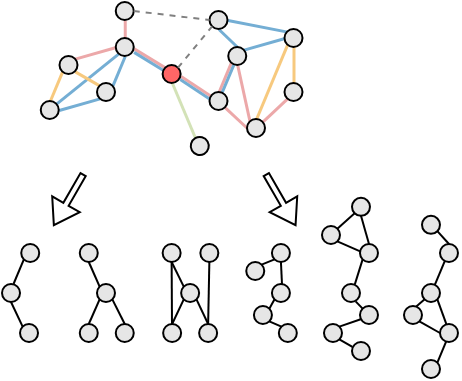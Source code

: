 <mxfile version="24.6.2" type="github">
  <diagram name="第 1 页" id="6IeeuFqkYJnslTpoebI-">
    <mxGraphModel dx="445" dy="1529" grid="1" gridSize="10" guides="1" tooltips="1" connect="1" arrows="1" fold="1" page="1" pageScale="1" pageWidth="827" pageHeight="1169" math="0" shadow="0">
      <root>
        <mxCell id="0" />
        <mxCell id="1" parent="0" />
        <mxCell id="GOoZsCCYg1d0ssd65Wgo-3" value="" style="endArrow=none;html=1;rounded=0;entryX=0;entryY=0.5;entryDx=0;entryDy=0;exitX=1;exitY=1;exitDx=0;exitDy=0;strokeColor=#ECA8A9;strokeWidth=1.5;movable=1;resizable=1;rotatable=1;deletable=1;editable=1;locked=0;connectable=1;" edge="1" parent="1" source="GOoZsCCYg1d0ssd65Wgo-30" target="GOoZsCCYg1d0ssd65Wgo-29">
          <mxGeometry width="50" height="50" relative="1" as="geometry">
            <mxPoint x="165" y="-957" as="sourcePoint" />
            <mxPoint x="211.875" y="-1002" as="targetPoint" />
          </mxGeometry>
        </mxCell>
        <mxCell id="GOoZsCCYg1d0ssd65Wgo-4" value="" style="endArrow=none;html=1;rounded=0;entryX=0;entryY=1;entryDx=0;entryDy=0;exitX=1;exitY=0;exitDx=0;exitDy=0;strokeColor=#ECA8A9;strokeWidth=1.5;movable=1;resizable=1;rotatable=1;deletable=1;editable=1;locked=0;connectable=1;" edge="1" parent="1" source="GOoZsCCYg1d0ssd65Wgo-29" target="GOoZsCCYg1d0ssd65Wgo-27">
          <mxGeometry width="50" height="50" relative="1" as="geometry">
            <mxPoint x="165" y="-966" as="sourcePoint" />
            <mxPoint x="211.875" y="-1011" as="targetPoint" />
          </mxGeometry>
        </mxCell>
        <mxCell id="GOoZsCCYg1d0ssd65Wgo-5" value="" style="endArrow=none;html=1;rounded=0;entryX=0.5;entryY=1;entryDx=0;entryDy=0;exitX=0.5;exitY=0;exitDx=0;exitDy=0;strokeColor=#F7C97E;strokeWidth=1.5;movable=1;resizable=1;rotatable=1;deletable=1;editable=1;locked=0;connectable=1;" edge="1" parent="1" source="GOoZsCCYg1d0ssd65Wgo-27" target="GOoZsCCYg1d0ssd65Wgo-25">
          <mxGeometry width="50" height="50" relative="1" as="geometry">
            <mxPoint x="165" y="-984" as="sourcePoint" />
            <mxPoint x="211.875" y="-1029" as="targetPoint" />
          </mxGeometry>
        </mxCell>
        <mxCell id="GOoZsCCYg1d0ssd65Wgo-6" value="" style="endArrow=none;html=1;rounded=0;entryX=0.5;entryY=1;entryDx=0;entryDy=0;exitX=0;exitY=0;exitDx=0;exitDy=0;strokeColor=#ECA8A9;strokeWidth=1.5;movable=1;resizable=1;rotatable=1;deletable=1;editable=1;locked=0;connectable=1;" edge="1" parent="1" source="GOoZsCCYg1d0ssd65Wgo-29" target="GOoZsCCYg1d0ssd65Wgo-28">
          <mxGeometry width="50" height="50" relative="1" as="geometry">
            <mxPoint x="343.125" y="-1002" as="sourcePoint" />
            <mxPoint x="183.75" y="-1047" as="targetPoint" />
          </mxGeometry>
        </mxCell>
        <mxCell id="GOoZsCCYg1d0ssd65Wgo-7" value="" style="endArrow=none;html=1;rounded=0;entryX=0;entryY=1;entryDx=0;entryDy=0;exitX=0.5;exitY=0;exitDx=0;exitDy=0;strokeColor=#F7C97E;strokeWidth=1.5;movable=1;resizable=1;rotatable=1;deletable=1;editable=1;locked=0;connectable=1;" edge="1" parent="1" source="GOoZsCCYg1d0ssd65Wgo-29" target="GOoZsCCYg1d0ssd65Wgo-25">
          <mxGeometry width="50" height="50" relative="1" as="geometry">
            <mxPoint x="155.625" y="-1002" as="sourcePoint" />
            <mxPoint x="202.5" y="-1047" as="targetPoint" />
          </mxGeometry>
        </mxCell>
        <mxCell id="GOoZsCCYg1d0ssd65Wgo-8" value="" style="endArrow=none;html=1;rounded=0;entryX=0;entryY=0.5;entryDx=0;entryDy=0;exitX=1;exitY=0;exitDx=0;exitDy=0;strokeColor=#74AED4;strokeWidth=1.5;movable=1;resizable=1;rotatable=1;deletable=1;editable=1;locked=0;connectable=1;" edge="1" parent="1" source="GOoZsCCYg1d0ssd65Wgo-28" target="GOoZsCCYg1d0ssd65Wgo-25">
          <mxGeometry width="50" height="50" relative="1" as="geometry">
            <mxPoint x="183.75" y="-984" as="sourcePoint" />
            <mxPoint x="230.625" y="-1029" as="targetPoint" />
          </mxGeometry>
        </mxCell>
        <mxCell id="GOoZsCCYg1d0ssd65Wgo-9" value="" style="endArrow=none;html=1;rounded=0;entryX=0;entryY=1;entryDx=0;entryDy=0;exitX=0.5;exitY=0;exitDx=0;exitDy=0;strokeColor=#74AED4;strokeWidth=1.5;movable=1;resizable=1;rotatable=1;deletable=1;editable=1;locked=0;connectable=1;" edge="1" parent="1" source="GOoZsCCYg1d0ssd65Wgo-28" target="GOoZsCCYg1d0ssd65Wgo-26">
          <mxGeometry width="50" height="50" relative="1" as="geometry">
            <mxPoint x="165" y="-1029" as="sourcePoint" />
            <mxPoint x="211.875" y="-1074" as="targetPoint" />
          </mxGeometry>
        </mxCell>
        <mxCell id="GOoZsCCYg1d0ssd65Wgo-10" value="" style="endArrow=none;html=1;rounded=0;entryX=1;entryY=1;entryDx=0;entryDy=0;exitX=0;exitY=0;exitDx=0;exitDy=0;strokeColor=#74AED4;strokeWidth=1.5;movable=1;resizable=1;rotatable=1;deletable=1;editable=1;locked=0;connectable=1;" edge="1" parent="1" source="GOoZsCCYg1d0ssd65Wgo-25" target="GOoZsCCYg1d0ssd65Wgo-26">
          <mxGeometry width="50" height="50" relative="1" as="geometry">
            <mxPoint x="165" y="-1011" as="sourcePoint" />
            <mxPoint x="211.875" y="-1056" as="targetPoint" />
          </mxGeometry>
        </mxCell>
        <mxCell id="GOoZsCCYg1d0ssd65Wgo-11" value="" style="endArrow=none;html=1;rounded=0;entryX=0;entryY=1;entryDx=0;entryDy=0;exitX=1;exitY=0.5;exitDx=0;exitDy=0;strokeColor=#74AED4;strokeWidth=1.5;movable=1;resizable=1;rotatable=1;deletable=1;editable=1;locked=0;connectable=1;" edge="1" parent="1" source="GOoZsCCYg1d0ssd65Wgo-37" target="GOoZsCCYg1d0ssd65Wgo-35">
          <mxGeometry width="50" height="50" relative="1" as="geometry">
            <mxPoint x="155.625" y="-1020" as="sourcePoint" />
            <mxPoint x="202.5" y="-1065" as="targetPoint" />
          </mxGeometry>
        </mxCell>
        <mxCell id="GOoZsCCYg1d0ssd65Wgo-12" value="" style="endArrow=none;html=1;rounded=0;entryX=0;entryY=1;entryDx=0;entryDy=0;exitX=1;exitY=0;exitDx=0;exitDy=0;strokeColor=#74AED4;strokeWidth=1.5;movable=1;resizable=1;rotatable=1;deletable=1;editable=1;locked=0;connectable=1;" edge="1" parent="1" source="GOoZsCCYg1d0ssd65Wgo-37" target="GOoZsCCYg1d0ssd65Wgo-33">
          <mxGeometry width="50" height="50" relative="1" as="geometry">
            <mxPoint x="146.25" y="-1029" as="sourcePoint" />
            <mxPoint x="193.125" y="-1074" as="targetPoint" />
          </mxGeometry>
        </mxCell>
        <mxCell id="GOoZsCCYg1d0ssd65Wgo-13" value="" style="endArrow=none;html=1;rounded=0;entryX=0.5;entryY=1;entryDx=0;entryDy=0;exitX=1;exitY=0;exitDx=0;exitDy=0;strokeColor=#74AED4;strokeWidth=1.5;movable=1;resizable=1;rotatable=1;deletable=1;editable=1;locked=0;connectable=1;" edge="1" parent="1" source="GOoZsCCYg1d0ssd65Wgo-35" target="GOoZsCCYg1d0ssd65Wgo-33">
          <mxGeometry width="50" height="50" relative="1" as="geometry">
            <mxPoint x="174.375" y="-1011" as="sourcePoint" />
            <mxPoint x="221.25" y="-1056" as="targetPoint" />
          </mxGeometry>
        </mxCell>
        <mxCell id="GOoZsCCYg1d0ssd65Wgo-14" value="" style="endArrow=none;html=1;rounded=0;entryX=1;entryY=1;entryDx=0;entryDy=0;exitX=0;exitY=0;exitDx=0;exitDy=0;strokeColor=#F7C97E;strokeWidth=1.5;movable=1;resizable=1;rotatable=1;deletable=1;editable=1;locked=0;connectable=1;" edge="1" parent="1" source="GOoZsCCYg1d0ssd65Wgo-35" target="GOoZsCCYg1d0ssd65Wgo-36">
          <mxGeometry width="50" height="50" relative="1" as="geometry">
            <mxPoint x="165" y="-1020" as="sourcePoint" />
            <mxPoint x="211.875" y="-1065" as="targetPoint" />
          </mxGeometry>
        </mxCell>
        <mxCell id="GOoZsCCYg1d0ssd65Wgo-15" value="" style="endArrow=none;html=1;rounded=0;exitX=0;exitY=0;exitDx=0;exitDy=0;strokeColor=#D3E2B7;strokeWidth=1.5;movable=1;resizable=1;rotatable=1;deletable=1;editable=1;locked=0;connectable=1;" edge="1" parent="1" source="GOoZsCCYg1d0ssd65Wgo-31">
          <mxGeometry width="50" height="50" relative="1" as="geometry">
            <mxPoint x="268.125" y="-1015.5" as="sourcePoint" />
            <mxPoint x="315" y="-1060.5" as="targetPoint" />
          </mxGeometry>
        </mxCell>
        <mxCell id="GOoZsCCYg1d0ssd65Wgo-16" value="" style="endArrow=none;html=1;rounded=0;entryX=0.5;entryY=0;entryDx=0;entryDy=0;exitX=0.5;exitY=1;exitDx=0;exitDy=0;strokeColor=#ECA8A9;strokeWidth=1.5;movable=1;resizable=1;rotatable=1;deletable=1;editable=1;locked=0;connectable=1;" edge="1" parent="1" source="GOoZsCCYg1d0ssd65Wgo-34" target="GOoZsCCYg1d0ssd65Wgo-33">
          <mxGeometry width="50" height="50" relative="1" as="geometry">
            <mxPoint x="183.75" y="-1029" as="sourcePoint" />
            <mxPoint x="230.625" y="-1074" as="targetPoint" />
          </mxGeometry>
        </mxCell>
        <mxCell id="GOoZsCCYg1d0ssd65Wgo-17" value="" style="endArrow=none;html=1;rounded=0;entryX=0;entryY=0.5;entryDx=0;entryDy=0;exitX=1;exitY=0;exitDx=0;exitDy=0;strokeColor=#ECA8A9;strokeWidth=1.5;movable=1;resizable=1;rotatable=1;deletable=1;editable=1;locked=0;connectable=1;" edge="1" parent="1" source="GOoZsCCYg1d0ssd65Wgo-36" target="GOoZsCCYg1d0ssd65Wgo-33">
          <mxGeometry width="50" height="50" relative="1" as="geometry">
            <mxPoint x="165" y="-1020" as="sourcePoint" />
            <mxPoint x="211.875" y="-1065" as="targetPoint" />
          </mxGeometry>
        </mxCell>
        <mxCell id="GOoZsCCYg1d0ssd65Wgo-18" value="" style="endArrow=none;html=1;rounded=0;entryX=0;entryY=1;entryDx=0;entryDy=0;exitX=0.5;exitY=0;exitDx=0;exitDy=0;strokeColor=#F7C97E;strokeWidth=1.5;movable=1;resizable=1;rotatable=1;deletable=1;editable=1;locked=0;connectable=1;" edge="1" parent="1" source="GOoZsCCYg1d0ssd65Wgo-37" target="GOoZsCCYg1d0ssd65Wgo-36">
          <mxGeometry width="50" height="50" relative="1" as="geometry">
            <mxPoint x="165" y="-1011" as="sourcePoint" />
            <mxPoint x="211.875" y="-1056" as="targetPoint" />
          </mxGeometry>
        </mxCell>
        <mxCell id="GOoZsCCYg1d0ssd65Wgo-19" value="" style="endArrow=none;html=1;rounded=0;entryX=0;entryY=1;entryDx=0;entryDy=0;exitX=0.5;exitY=0;exitDx=0;exitDy=0;strokeColor=#ECA8A9;strokeWidth=1.5;movable=1;resizable=1;rotatable=1;deletable=1;editable=1;locked=0;connectable=1;" edge="1" parent="1" source="GOoZsCCYg1d0ssd65Wgo-30" target="GOoZsCCYg1d0ssd65Wgo-28">
          <mxGeometry width="50" height="50" relative="1" as="geometry">
            <mxPoint x="146.25" y="-993" as="sourcePoint" />
            <mxPoint x="193.125" y="-1038" as="targetPoint" />
          </mxGeometry>
        </mxCell>
        <mxCell id="GOoZsCCYg1d0ssd65Wgo-20" value="" style="endArrow=none;html=1;rounded=0;entryX=0.284;entryY=0.97;entryDx=0;entryDy=0;entryPerimeter=0;exitX=0.68;exitY=-0.007;exitDx=0;exitDy=0;exitPerimeter=0;strokeColor=#74AED4;strokeWidth=1.5;movable=1;resizable=1;rotatable=1;deletable=1;editable=1;locked=0;connectable=1;" edge="1" parent="1" source="GOoZsCCYg1d0ssd65Wgo-30" target="GOoZsCCYg1d0ssd65Wgo-28">
          <mxGeometry width="50" height="50" relative="1" as="geometry">
            <mxPoint x="260" y="-1005" as="sourcePoint" />
            <mxPoint x="310" y="-1055" as="targetPoint" />
          </mxGeometry>
        </mxCell>
        <mxCell id="GOoZsCCYg1d0ssd65Wgo-21" value="" style="endArrow=none;html=1;rounded=0;entryX=1.001;entryY=0.616;entryDx=0;entryDy=0;exitX=0.098;exitY=0.233;exitDx=0;exitDy=0;strokeColor=#ECA8A9;entryPerimeter=0;exitPerimeter=0;strokeWidth=1.5;movable=1;resizable=1;rotatable=1;deletable=1;editable=1;locked=0;connectable=1;" edge="1" parent="1" source="GOoZsCCYg1d0ssd65Wgo-30" target="GOoZsCCYg1d0ssd65Wgo-32">
          <mxGeometry width="50" height="50" relative="1" as="geometry">
            <mxPoint x="174.375" y="-957" as="sourcePoint" />
            <mxPoint x="221.25" y="-1002" as="targetPoint" />
          </mxGeometry>
        </mxCell>
        <mxCell id="GOoZsCCYg1d0ssd65Wgo-22" value="" style="endArrow=none;html=1;rounded=0;entryX=0.952;entryY=0.777;entryDx=0;entryDy=0;entryPerimeter=0;exitX=0.023;exitY=0.382;exitDx=0;exitDy=0;exitPerimeter=0;strokeColor=#74AED4;strokeWidth=1.5;movable=1;resizable=1;rotatable=1;deletable=1;editable=1;locked=0;connectable=1;" edge="1" parent="1" source="GOoZsCCYg1d0ssd65Wgo-30" target="GOoZsCCYg1d0ssd65Wgo-32">
          <mxGeometry width="50" height="50" relative="1" as="geometry">
            <mxPoint x="270" y="-1005" as="sourcePoint" />
            <mxPoint x="320" y="-1055" as="targetPoint" />
          </mxGeometry>
        </mxCell>
        <mxCell id="GOoZsCCYg1d0ssd65Wgo-23" value="" style="endArrow=none;html=1;rounded=0;entryX=0;entryY=0;entryDx=0;entryDy=0;strokeColor=#ECA8A9;targetPerimeterSpacing=7;exitX=0.998;exitY=0.577;exitDx=0;exitDy=0;exitPerimeter=0;strokeWidth=1.5;movable=1;resizable=1;rotatable=1;deletable=1;editable=1;locked=0;connectable=1;" edge="1" parent="1" source="GOoZsCCYg1d0ssd65Wgo-33" target="GOoZsCCYg1d0ssd65Wgo-32">
          <mxGeometry width="50" height="50" relative="1" as="geometry">
            <mxPoint x="296" y="-1078" as="sourcePoint" />
            <mxPoint x="230.625" y="-1056" as="targetPoint" />
          </mxGeometry>
        </mxCell>
        <mxCell id="GOoZsCCYg1d0ssd65Wgo-24" value="" style="endArrow=none;html=1;rounded=0;exitX=0.993;exitY=0.771;exitDx=0;exitDy=0;exitPerimeter=0;entryX=0.069;entryY=0.305;entryDx=0;entryDy=0;entryPerimeter=0;strokeColor=#74AED4;strokeWidth=1.5;movable=1;resizable=1;rotatable=1;deletable=1;editable=1;locked=0;connectable=1;" edge="1" parent="1" source="GOoZsCCYg1d0ssd65Wgo-33" target="GOoZsCCYg1d0ssd65Wgo-32">
          <mxGeometry width="50" height="50" relative="1" as="geometry">
            <mxPoint x="270" y="-1025" as="sourcePoint" />
            <mxPoint x="320" y="-1075" as="targetPoint" />
          </mxGeometry>
        </mxCell>
        <mxCell id="GOoZsCCYg1d0ssd65Wgo-25" value="" style="ellipse;whiteSpace=wrap;html=1;aspect=fixed;container=0;fillColor=#E6E6E6;movable=1;resizable=1;rotatable=1;deletable=1;editable=1;locked=0;connectable=1;" vertex="1" parent="1">
          <mxGeometry x="371.25" y="-1087.5" width="9" height="9" as="geometry" />
        </mxCell>
        <mxCell id="GOoZsCCYg1d0ssd65Wgo-26" value="" style="ellipse;whiteSpace=wrap;html=1;aspect=fixed;rotation=-45;container=0;fillColor=#E6E6E6;movable=1;resizable=1;rotatable=1;deletable=1;editable=1;locked=0;connectable=1;" vertex="1" parent="1">
          <mxGeometry x="333.75" y="-1096.5" width="9" height="9" as="geometry" />
        </mxCell>
        <mxCell id="GOoZsCCYg1d0ssd65Wgo-27" value="" style="ellipse;whiteSpace=wrap;html=1;aspect=fixed;container=0;fillColor=#E6E6E6;movable=1;resizable=1;rotatable=1;deletable=1;editable=1;locked=0;connectable=1;" vertex="1" parent="1">
          <mxGeometry x="371.25" y="-1060.5" width="9" height="9" as="geometry" />
        </mxCell>
        <mxCell id="GOoZsCCYg1d0ssd65Wgo-28" value="" style="ellipse;whiteSpace=wrap;html=1;aspect=fixed;container=0;fillColor=#E6E6E6;movable=1;resizable=1;rotatable=1;deletable=1;editable=1;locked=0;connectable=1;" vertex="1" parent="1">
          <mxGeometry x="343.125" y="-1078.5" width="9" height="9" as="geometry" />
        </mxCell>
        <mxCell id="GOoZsCCYg1d0ssd65Wgo-29" value="" style="ellipse;whiteSpace=wrap;html=1;aspect=fixed;container=0;fillColor=#E6E6E6;movable=1;resizable=1;rotatable=1;deletable=1;editable=1;locked=0;connectable=1;" vertex="1" parent="1">
          <mxGeometry x="352.5" y="-1042.5" width="9" height="9" as="geometry" />
        </mxCell>
        <mxCell id="GOoZsCCYg1d0ssd65Wgo-30" value="" style="ellipse;whiteSpace=wrap;html=1;aspect=fixed;container=0;fillColor=#E6E6E6;movable=1;resizable=1;rotatable=1;deletable=1;editable=1;locked=0;connectable=1;" vertex="1" parent="1">
          <mxGeometry x="333.75" y="-1056" width="9" height="9" as="geometry" />
        </mxCell>
        <mxCell id="GOoZsCCYg1d0ssd65Wgo-31" value="" style="ellipse;whiteSpace=wrap;html=1;aspect=fixed;rotation=15;container=0;fillColor=#E6E6E6;movable=1;resizable=1;rotatable=1;deletable=1;editable=1;locked=0;connectable=1;" vertex="1" parent="1">
          <mxGeometry x="324.375" y="-1033.5" width="9" height="9" as="geometry" />
        </mxCell>
        <mxCell id="GOoZsCCYg1d0ssd65Wgo-32" value="" style="ellipse;whiteSpace=wrap;html=1;aspect=fixed;fillColor=#FF6666;container=0;movable=1;resizable=1;rotatable=1;deletable=1;editable=1;locked=0;connectable=1;" vertex="1" parent="1">
          <mxGeometry x="310.312" y="-1069.5" width="9" height="9" as="geometry" />
        </mxCell>
        <mxCell id="GOoZsCCYg1d0ssd65Wgo-33" value="" style="ellipse;whiteSpace=wrap;html=1;aspect=fixed;container=0;fillColor=#E6E6E6;movable=1;resizable=1;rotatable=1;deletable=1;editable=1;locked=0;connectable=1;" vertex="1" parent="1">
          <mxGeometry x="286.875" y="-1083" width="9" height="9" as="geometry" />
        </mxCell>
        <mxCell id="GOoZsCCYg1d0ssd65Wgo-34" value="" style="ellipse;whiteSpace=wrap;html=1;aspect=fixed;container=0;fillColor=#E6E6E6;movable=1;resizable=1;rotatable=1;deletable=1;editable=1;locked=0;connectable=1;" vertex="1" parent="1">
          <mxGeometry x="286.875" y="-1101" width="9" height="9" as="geometry" />
        </mxCell>
        <mxCell id="GOoZsCCYg1d0ssd65Wgo-35" value="" style="ellipse;whiteSpace=wrap;html=1;aspect=fixed;container=0;fillColor=#E6E6E6;movable=1;resizable=1;rotatable=1;deletable=1;editable=1;locked=0;connectable=1;" vertex="1" parent="1">
          <mxGeometry x="277.5" y="-1060.5" width="9" height="9" as="geometry" />
        </mxCell>
        <mxCell id="GOoZsCCYg1d0ssd65Wgo-36" value="" style="ellipse;whiteSpace=wrap;html=1;aspect=fixed;container=0;fillColor=#E6E6E6;movable=1;resizable=1;rotatable=1;deletable=1;editable=1;locked=0;connectable=1;" vertex="1" parent="1">
          <mxGeometry x="258.75" y="-1074" width="9" height="9" as="geometry" />
        </mxCell>
        <mxCell id="GOoZsCCYg1d0ssd65Wgo-37" value="" style="ellipse;whiteSpace=wrap;html=1;aspect=fixed;container=0;fillColor=#E6E6E6;movable=1;resizable=1;rotatable=1;deletable=1;editable=1;locked=0;connectable=1;" vertex="1" parent="1">
          <mxGeometry x="249.375" y="-1051.5" width="9" height="9" as="geometry" />
        </mxCell>
        <mxCell id="GOoZsCCYg1d0ssd65Wgo-38" value="" style="endArrow=none;dashed=1;html=1;rounded=0;entryX=0;entryY=0.5;entryDx=0;entryDy=0;exitX=1;exitY=0;exitDx=0;exitDy=0;strokeColor=#808080;movable=1;resizable=1;rotatable=1;deletable=1;editable=1;locked=0;connectable=1;" edge="1" parent="1" source="GOoZsCCYg1d0ssd65Wgo-32" target="GOoZsCCYg1d0ssd65Wgo-26">
          <mxGeometry width="50" height="50" relative="1" as="geometry">
            <mxPoint x="165" y="-1011" as="sourcePoint" />
            <mxPoint x="211.875" y="-1056" as="targetPoint" />
          </mxGeometry>
        </mxCell>
        <mxCell id="GOoZsCCYg1d0ssd65Wgo-39" value="" style="endArrow=none;dashed=1;html=1;rounded=0;entryX=0;entryY=0;entryDx=0;entryDy=0;exitX=1;exitY=0.5;exitDx=0;exitDy=0;strokeColor=#808080;movable=1;resizable=1;rotatable=1;deletable=1;editable=1;locked=0;connectable=1;" edge="1" parent="1" source="GOoZsCCYg1d0ssd65Wgo-34" target="GOoZsCCYg1d0ssd65Wgo-26">
          <mxGeometry width="50" height="50" relative="1" as="geometry">
            <mxPoint x="165" y="-1038" as="sourcePoint" />
            <mxPoint x="211.875" y="-1083" as="targetPoint" />
          </mxGeometry>
        </mxCell>
        <mxCell id="GOoZsCCYg1d0ssd65Wgo-41" value="" style="html=1;shadow=0;dashed=0;align=center;verticalAlign=middle;shape=mxgraph.arrows2.arrow;dy=0.81;dx=12.12;notch=0;rotation=-240;" vertex="1" parent="1">
          <mxGeometry x="248.61" y="-1010" width="29.28" height="15.91" as="geometry" />
        </mxCell>
        <mxCell id="GOoZsCCYg1d0ssd65Wgo-42" value="" style="html=1;shadow=0;dashed=0;align=center;verticalAlign=middle;shape=mxgraph.arrows2.arrow;dy=0.81;dx=12.12;notch=0;rotation=150;flipH=0;flipV=0;direction=north;" vertex="1" parent="1">
          <mxGeometry x="361.505" y="-1016.685" width="15.91" height="29.28" as="geometry" />
        </mxCell>
        <mxCell id="GOoZsCCYg1d0ssd65Wgo-43" value="" style="ellipse;whiteSpace=wrap;html=1;aspect=fixed;container=0;fillColor=#E6E6E6;movable=1;resizable=1;rotatable=1;deletable=1;editable=1;locked=0;connectable=1;" vertex="1" parent="1">
          <mxGeometry x="230.005" y="-960" width="9" height="9" as="geometry" />
        </mxCell>
        <mxCell id="GOoZsCCYg1d0ssd65Wgo-44" value="" style="ellipse;whiteSpace=wrap;html=1;aspect=fixed;container=0;fillColor=#E6E6E6;movable=1;resizable=1;rotatable=1;deletable=1;editable=1;locked=0;connectable=1;" vertex="1" parent="1">
          <mxGeometry x="239.615" y="-980" width="9" height="9" as="geometry" />
        </mxCell>
        <mxCell id="GOoZsCCYg1d0ssd65Wgo-45" value="" style="ellipse;whiteSpace=wrap;html=1;aspect=fixed;container=0;fillColor=#E6E6E6;movable=1;resizable=1;rotatable=1;deletable=1;editable=1;locked=0;connectable=1;" vertex="1" parent="1">
          <mxGeometry x="239.005" y="-940" width="9" height="9" as="geometry" />
        </mxCell>
        <mxCell id="GOoZsCCYg1d0ssd65Wgo-46" value="" style="ellipse;whiteSpace=wrap;html=1;aspect=fixed;container=0;fillColor=#E6E6E6;movable=1;resizable=1;rotatable=1;deletable=1;editable=1;locked=0;connectable=1;" vertex="1" parent="1">
          <mxGeometry x="277.495" y="-960" width="9" height="9" as="geometry" />
        </mxCell>
        <mxCell id="GOoZsCCYg1d0ssd65Wgo-47" value="" style="ellipse;whiteSpace=wrap;html=1;aspect=fixed;container=0;fillColor=#E6E6E6;movable=1;resizable=1;rotatable=1;deletable=1;editable=1;locked=0;connectable=1;" vertex="1" parent="1">
          <mxGeometry x="268.885" y="-980" width="9" height="9" as="geometry" />
        </mxCell>
        <mxCell id="GOoZsCCYg1d0ssd65Wgo-48" value="" style="ellipse;whiteSpace=wrap;html=1;aspect=fixed;container=0;fillColor=#E6E6E6;movable=1;resizable=1;rotatable=1;deletable=1;editable=1;locked=0;connectable=1;" vertex="1" parent="1">
          <mxGeometry x="286.875" y="-940" width="9" height="9" as="geometry" />
        </mxCell>
        <mxCell id="GOoZsCCYg1d0ssd65Wgo-49" value="" style="ellipse;whiteSpace=wrap;html=1;aspect=fixed;container=0;fillColor=#E6E6E6;movable=1;resizable=1;rotatable=1;deletable=1;editable=1;locked=0;connectable=1;" vertex="1" parent="1">
          <mxGeometry x="268.885" y="-940" width="9" height="9" as="geometry" />
        </mxCell>
        <mxCell id="GOoZsCCYg1d0ssd65Wgo-50" value="" style="ellipse;whiteSpace=wrap;html=1;aspect=fixed;container=0;fillColor=#E6E6E6;movable=1;resizable=1;rotatable=1;deletable=1;editable=1;locked=0;connectable=1;" vertex="1" parent="1">
          <mxGeometry x="319.565" y="-960" width="9" height="9" as="geometry" />
        </mxCell>
        <mxCell id="GOoZsCCYg1d0ssd65Wgo-51" value="" style="ellipse;whiteSpace=wrap;html=1;aspect=fixed;container=0;fillColor=#E6E6E6;movable=1;resizable=1;rotatable=1;deletable=1;editable=1;locked=0;connectable=1;" vertex="1" parent="1">
          <mxGeometry x="329.175" y="-980" width="9" height="9" as="geometry" />
        </mxCell>
        <mxCell id="GOoZsCCYg1d0ssd65Wgo-52" value="" style="ellipse;whiteSpace=wrap;html=1;aspect=fixed;container=0;fillColor=#E6E6E6;movable=1;resizable=1;rotatable=1;deletable=1;editable=1;locked=0;connectable=1;" vertex="1" parent="1">
          <mxGeometry x="328.565" y="-940" width="9" height="9" as="geometry" />
        </mxCell>
        <mxCell id="GOoZsCCYg1d0ssd65Wgo-53" value="" style="ellipse;whiteSpace=wrap;html=1;aspect=fixed;container=0;fillColor=#E6E6E6;movable=1;resizable=1;rotatable=1;deletable=1;editable=1;locked=0;connectable=1;" vertex="1" parent="1">
          <mxGeometry x="310.565" y="-940" width="9" height="9" as="geometry" />
        </mxCell>
        <mxCell id="GOoZsCCYg1d0ssd65Wgo-54" value="" style="ellipse;whiteSpace=wrap;html=1;aspect=fixed;container=0;fillColor=#E6E6E6;movable=1;resizable=1;rotatable=1;deletable=1;editable=1;locked=0;connectable=1;" vertex="1" parent="1">
          <mxGeometry x="310.315" y="-980" width="9" height="9" as="geometry" />
        </mxCell>
        <mxCell id="GOoZsCCYg1d0ssd65Wgo-55" value="" style="ellipse;whiteSpace=wrap;html=1;aspect=fixed;container=0;fillColor=#E6E6E6;movable=1;resizable=1;rotatable=1;deletable=1;editable=1;locked=0;connectable=1;" vertex="1" parent="1">
          <mxGeometry x="352.125" y="-971" width="9" height="9" as="geometry" />
        </mxCell>
        <mxCell id="GOoZsCCYg1d0ssd65Wgo-56" value="" style="ellipse;whiteSpace=wrap;html=1;aspect=fixed;container=0;fillColor=#E6E6E6;movable=1;resizable=1;rotatable=1;deletable=1;editable=1;locked=0;connectable=1;" vertex="1" parent="1">
          <mxGeometry x="364.965" y="-980" width="9" height="9" as="geometry" />
        </mxCell>
        <mxCell id="GOoZsCCYg1d0ssd65Wgo-57" value="" style="ellipse;whiteSpace=wrap;html=1;aspect=fixed;container=0;fillColor=#E6E6E6;movable=1;resizable=1;rotatable=1;deletable=1;editable=1;locked=0;connectable=1;" vertex="1" parent="1">
          <mxGeometry x="364.965" y="-960" width="9" height="9" as="geometry" />
        </mxCell>
        <mxCell id="GOoZsCCYg1d0ssd65Wgo-58" value="" style="ellipse;whiteSpace=wrap;html=1;aspect=fixed;container=0;fillColor=#E6E6E6;movable=1;resizable=1;rotatable=1;deletable=1;editable=1;locked=0;connectable=1;" vertex="1" parent="1">
          <mxGeometry x="355.965" y="-949" width="9" height="9" as="geometry" />
        </mxCell>
        <mxCell id="GOoZsCCYg1d0ssd65Wgo-59" value="" style="ellipse;whiteSpace=wrap;html=1;aspect=fixed;container=0;fillColor=#E6E6E6;movable=1;resizable=1;rotatable=1;deletable=1;editable=1;locked=0;connectable=1;" vertex="1" parent="1">
          <mxGeometry x="368.415" y="-940" width="9" height="9" as="geometry" />
        </mxCell>
        <mxCell id="GOoZsCCYg1d0ssd65Wgo-60" value="" style="ellipse;whiteSpace=wrap;html=1;aspect=fixed;container=0;fillColor=#E6E6E6;movable=1;resizable=1;rotatable=1;deletable=1;editable=1;locked=0;connectable=1;" vertex="1" parent="1">
          <mxGeometry x="389.995" y="-989" width="9" height="9" as="geometry" />
        </mxCell>
        <mxCell id="GOoZsCCYg1d0ssd65Wgo-61" value="" style="ellipse;whiteSpace=wrap;html=1;aspect=fixed;container=0;fillColor=#E6E6E6;movable=1;resizable=1;rotatable=1;deletable=1;editable=1;locked=0;connectable=1;" vertex="1" parent="1">
          <mxGeometry x="404.995" y="-1003.09" width="9" height="9" as="geometry" />
        </mxCell>
        <mxCell id="GOoZsCCYg1d0ssd65Wgo-62" value="" style="ellipse;whiteSpace=wrap;html=1;aspect=fixed;container=0;fillColor=#E6E6E6;movable=1;resizable=1;rotatable=1;deletable=1;editable=1;locked=0;connectable=1;" vertex="1" parent="1">
          <mxGeometry x="408.995" y="-980" width="9" height="9" as="geometry" />
        </mxCell>
        <mxCell id="GOoZsCCYg1d0ssd65Wgo-63" value="" style="ellipse;whiteSpace=wrap;html=1;aspect=fixed;container=0;fillColor=#E6E6E6;movable=1;resizable=1;rotatable=1;deletable=1;editable=1;locked=0;connectable=1;" vertex="1" parent="1">
          <mxGeometry x="399.995" y="-960" width="9" height="9" as="geometry" />
        </mxCell>
        <mxCell id="GOoZsCCYg1d0ssd65Wgo-64" value="" style="ellipse;whiteSpace=wrap;html=1;aspect=fixed;container=0;fillColor=#E6E6E6;movable=1;resizable=1;rotatable=1;deletable=1;editable=1;locked=0;connectable=1;" vertex="1" parent="1">
          <mxGeometry x="408.995" y="-949" width="9" height="9" as="geometry" />
        </mxCell>
        <mxCell id="GOoZsCCYg1d0ssd65Wgo-65" value="" style="ellipse;whiteSpace=wrap;html=1;aspect=fixed;container=0;fillColor=#E6E6E6;movable=1;resizable=1;rotatable=1;deletable=1;editable=1;locked=0;connectable=1;" vertex="1" parent="1">
          <mxGeometry x="390.995" y="-940" width="9" height="9" as="geometry" />
        </mxCell>
        <mxCell id="GOoZsCCYg1d0ssd65Wgo-66" value="" style="ellipse;whiteSpace=wrap;html=1;aspect=fixed;container=0;fillColor=#E6E6E6;movable=1;resizable=1;rotatable=1;deletable=1;editable=1;locked=0;connectable=1;" vertex="1" parent="1">
          <mxGeometry x="404.995" y="-931" width="9" height="9" as="geometry" />
        </mxCell>
        <mxCell id="GOoZsCCYg1d0ssd65Wgo-67" value="" style="ellipse;whiteSpace=wrap;html=1;aspect=fixed;container=0;fillColor=#E6E6E6;movable=1;resizable=1;rotatable=1;deletable=1;editable=1;locked=0;connectable=1;" vertex="1" parent="1">
          <mxGeometry x="439.995" y="-960" width="9" height="9" as="geometry" />
        </mxCell>
        <mxCell id="GOoZsCCYg1d0ssd65Wgo-68" value="" style="ellipse;whiteSpace=wrap;html=1;aspect=fixed;container=0;fillColor=#E6E6E6;movable=1;resizable=1;rotatable=1;deletable=1;editable=1;locked=0;connectable=1;" vertex="1" parent="1">
          <mxGeometry x="430.995" y="-949" width="9" height="9" as="geometry" />
        </mxCell>
        <mxCell id="GOoZsCCYg1d0ssd65Wgo-69" value="" style="ellipse;whiteSpace=wrap;html=1;aspect=fixed;container=0;fillColor=#E6E6E6;movable=1;resizable=1;rotatable=1;deletable=1;editable=1;locked=0;connectable=1;" vertex="1" parent="1">
          <mxGeometry x="448.995" y="-940" width="9" height="9" as="geometry" />
        </mxCell>
        <mxCell id="GOoZsCCYg1d0ssd65Wgo-70" value="" style="ellipse;whiteSpace=wrap;html=1;aspect=fixed;container=0;fillColor=#E6E6E6;movable=1;resizable=1;rotatable=1;deletable=1;editable=1;locked=0;connectable=1;" vertex="1" parent="1">
          <mxGeometry x="439.995" y="-922" width="9" height="9" as="geometry" />
        </mxCell>
        <mxCell id="GOoZsCCYg1d0ssd65Wgo-71" value="" style="ellipse;whiteSpace=wrap;html=1;aspect=fixed;container=0;fillColor=#E6E6E6;movable=1;resizable=1;rotatable=1;deletable=1;editable=1;locked=0;connectable=1;" vertex="1" parent="1">
          <mxGeometry x="448.995" y="-980" width="9" height="9" as="geometry" />
        </mxCell>
        <mxCell id="GOoZsCCYg1d0ssd65Wgo-72" value="" style="ellipse;whiteSpace=wrap;html=1;aspect=fixed;container=0;fillColor=#E6E6E6;movable=1;resizable=1;rotatable=1;deletable=1;editable=1;locked=0;connectable=1;" vertex="1" parent="1">
          <mxGeometry x="439.995" y="-994.09" width="9" height="9" as="geometry" />
        </mxCell>
        <mxCell id="GOoZsCCYg1d0ssd65Wgo-73" value="" style="endArrow=none;html=1;rounded=0;entryX=0;entryY=1;entryDx=0;entryDy=0;" edge="1" parent="1" target="GOoZsCCYg1d0ssd65Wgo-44">
          <mxGeometry width="50" height="50" relative="1" as="geometry">
            <mxPoint x="235.76" y="-960" as="sourcePoint" />
            <mxPoint x="248.01" y="-979" as="targetPoint" />
          </mxGeometry>
        </mxCell>
        <mxCell id="GOoZsCCYg1d0ssd65Wgo-74" value="" style="endArrow=none;html=1;rounded=0;entryX=0.5;entryY=1;entryDx=0;entryDy=0;exitX=0;exitY=0;exitDx=0;exitDy=0;" edge="1" parent="1" source="GOoZsCCYg1d0ssd65Wgo-45" target="GOoZsCCYg1d0ssd65Wgo-43">
          <mxGeometry width="50" height="50" relative="1" as="geometry">
            <mxPoint x="230" y="-910" as="sourcePoint" />
            <mxPoint x="280" y="-960" as="targetPoint" />
          </mxGeometry>
        </mxCell>
        <mxCell id="GOoZsCCYg1d0ssd65Wgo-75" value="" style="endArrow=none;html=1;rounded=0;entryX=0.5;entryY=1;entryDx=0;entryDy=0;exitX=0;exitY=0;exitDx=0;exitDy=0;" edge="1" parent="1" source="GOoZsCCYg1d0ssd65Wgo-46" target="GOoZsCCYg1d0ssd65Wgo-47">
          <mxGeometry width="50" height="50" relative="1" as="geometry">
            <mxPoint x="240" y="-920" as="sourcePoint" />
            <mxPoint x="290" y="-970" as="targetPoint" />
          </mxGeometry>
        </mxCell>
        <mxCell id="GOoZsCCYg1d0ssd65Wgo-76" value="" style="endArrow=none;html=1;rounded=0;entryX=0;entryY=1;entryDx=0;entryDy=0;exitX=0.5;exitY=0;exitDx=0;exitDy=0;" edge="1" parent="1" source="GOoZsCCYg1d0ssd65Wgo-49" target="GOoZsCCYg1d0ssd65Wgo-46">
          <mxGeometry width="50" height="50" relative="1" as="geometry">
            <mxPoint x="230" y="-900" as="sourcePoint" />
            <mxPoint x="280" y="-950" as="targetPoint" />
          </mxGeometry>
        </mxCell>
        <mxCell id="GOoZsCCYg1d0ssd65Wgo-77" value="" style="endArrow=none;html=1;rounded=0;entryX=1;entryY=1;entryDx=0;entryDy=0;exitX=0.5;exitY=0;exitDx=0;exitDy=0;" edge="1" parent="1" source="GOoZsCCYg1d0ssd65Wgo-48" target="GOoZsCCYg1d0ssd65Wgo-46">
          <mxGeometry width="50" height="50" relative="1" as="geometry">
            <mxPoint x="283" y="-930" as="sourcePoint" />
            <mxPoint x="289" y="-942" as="targetPoint" />
          </mxGeometry>
        </mxCell>
        <mxCell id="GOoZsCCYg1d0ssd65Wgo-78" value="" style="endArrow=none;html=1;rounded=0;entryX=0.5;entryY=1;entryDx=0;entryDy=0;" edge="1" parent="1" target="GOoZsCCYg1d0ssd65Wgo-54">
          <mxGeometry width="50" height="50" relative="1" as="geometry">
            <mxPoint x="315" y="-940" as="sourcePoint" />
            <mxPoint x="299" y="-932" as="targetPoint" />
          </mxGeometry>
        </mxCell>
        <mxCell id="GOoZsCCYg1d0ssd65Wgo-79" value="" style="endArrow=none;html=1;rounded=0;entryX=0.5;entryY=1;entryDx=0;entryDy=0;exitX=0;exitY=0;exitDx=0;exitDy=0;" edge="1" parent="1" source="GOoZsCCYg1d0ssd65Wgo-50" target="GOoZsCCYg1d0ssd65Wgo-54">
          <mxGeometry width="50" height="50" relative="1" as="geometry">
            <mxPoint x="303" y="-910" as="sourcePoint" />
            <mxPoint x="309" y="-922" as="targetPoint" />
          </mxGeometry>
        </mxCell>
        <mxCell id="GOoZsCCYg1d0ssd65Wgo-80" value="" style="endArrow=none;html=1;rounded=0;entryX=0;entryY=1;entryDx=0;entryDy=0;exitX=0.5;exitY=0;exitDx=0;exitDy=0;" edge="1" parent="1" source="GOoZsCCYg1d0ssd65Wgo-53" target="GOoZsCCYg1d0ssd65Wgo-50">
          <mxGeometry width="50" height="50" relative="1" as="geometry">
            <mxPoint x="313" y="-900" as="sourcePoint" />
            <mxPoint x="319" y="-912" as="targetPoint" />
          </mxGeometry>
        </mxCell>
        <mxCell id="GOoZsCCYg1d0ssd65Wgo-81" value="" style="endArrow=none;html=1;rounded=0;entryX=1;entryY=1;entryDx=0;entryDy=0;exitX=0.5;exitY=0;exitDx=0;exitDy=0;" edge="1" parent="1" source="GOoZsCCYg1d0ssd65Wgo-52" target="GOoZsCCYg1d0ssd65Wgo-50">
          <mxGeometry width="50" height="50" relative="1" as="geometry">
            <mxPoint x="323" y="-890" as="sourcePoint" />
            <mxPoint x="329" y="-902" as="targetPoint" />
          </mxGeometry>
        </mxCell>
        <mxCell id="GOoZsCCYg1d0ssd65Wgo-82" value="" style="endArrow=none;html=1;rounded=0;entryX=0.5;entryY=1;entryDx=0;entryDy=0;exitX=0.5;exitY=0;exitDx=0;exitDy=0;" edge="1" parent="1" source="GOoZsCCYg1d0ssd65Wgo-52" target="GOoZsCCYg1d0ssd65Wgo-51">
          <mxGeometry width="50" height="50" relative="1" as="geometry">
            <mxPoint x="343" y="-930" as="sourcePoint" />
            <mxPoint x="337" y="-942" as="targetPoint" />
          </mxGeometry>
        </mxCell>
        <mxCell id="GOoZsCCYg1d0ssd65Wgo-83" value="" style="endArrow=none;html=1;rounded=0;entryX=1;entryY=0;entryDx=0;entryDy=0;exitX=0;exitY=1;exitDx=0;exitDy=0;" edge="1" parent="1" source="GOoZsCCYg1d0ssd65Wgo-56" target="GOoZsCCYg1d0ssd65Wgo-55">
          <mxGeometry width="50" height="50" relative="1" as="geometry">
            <mxPoint x="353" y="-920" as="sourcePoint" />
            <mxPoint x="347" y="-932" as="targetPoint" />
          </mxGeometry>
        </mxCell>
        <mxCell id="GOoZsCCYg1d0ssd65Wgo-84" value="" style="endArrow=none;html=1;rounded=0;entryX=1;entryY=0;entryDx=0;entryDy=0;exitX=0.5;exitY=1;exitDx=0;exitDy=0;" edge="1" parent="1" source="GOoZsCCYg1d0ssd65Wgo-56">
          <mxGeometry width="50" height="50" relative="1" as="geometry">
            <mxPoint x="376" y="-962" as="sourcePoint" />
            <mxPoint x="370" y="-960" as="targetPoint" />
          </mxGeometry>
        </mxCell>
        <mxCell id="GOoZsCCYg1d0ssd65Wgo-85" value="" style="endArrow=none;html=1;rounded=0;entryX=1;entryY=0;entryDx=0;entryDy=0;exitX=0;exitY=1;exitDx=0;exitDy=0;" edge="1" parent="1" source="GOoZsCCYg1d0ssd65Wgo-57" target="GOoZsCCYg1d0ssd65Wgo-58">
          <mxGeometry width="50" height="50" relative="1" as="geometry">
            <mxPoint x="379" y="-961" as="sourcePoint" />
            <mxPoint x="380" y="-950" as="targetPoint" />
          </mxGeometry>
        </mxCell>
        <mxCell id="GOoZsCCYg1d0ssd65Wgo-86" value="" style="endArrow=none;html=1;rounded=0;entryX=0;entryY=0;entryDx=0;entryDy=0;exitX=1;exitY=1;exitDx=0;exitDy=0;" edge="1" parent="1" source="GOoZsCCYg1d0ssd65Wgo-58" target="GOoZsCCYg1d0ssd65Wgo-59">
          <mxGeometry width="50" height="50" relative="1" as="geometry">
            <mxPoint x="389" y="-951" as="sourcePoint" />
            <mxPoint x="390" y="-940" as="targetPoint" />
          </mxGeometry>
        </mxCell>
        <mxCell id="GOoZsCCYg1d0ssd65Wgo-87" value="" style="endArrow=none;html=1;rounded=0;entryX=1;entryY=0;entryDx=0;entryDy=0;exitX=0;exitY=1;exitDx=0;exitDy=0;" edge="1" parent="1" source="GOoZsCCYg1d0ssd65Wgo-61" target="GOoZsCCYg1d0ssd65Wgo-60">
          <mxGeometry width="50" height="50" relative="1" as="geometry">
            <mxPoint x="379" y="-961" as="sourcePoint" />
            <mxPoint x="380" y="-950" as="targetPoint" />
          </mxGeometry>
        </mxCell>
        <mxCell id="GOoZsCCYg1d0ssd65Wgo-88" value="" style="endArrow=none;html=1;rounded=0;entryX=0.5;entryY=0;entryDx=0;entryDy=0;exitX=0.5;exitY=1;exitDx=0;exitDy=0;" edge="1" parent="1" source="GOoZsCCYg1d0ssd65Wgo-61" target="GOoZsCCYg1d0ssd65Wgo-62">
          <mxGeometry width="50" height="50" relative="1" as="geometry">
            <mxPoint x="416" y="-985" as="sourcePoint" />
            <mxPoint x="408" y="-978" as="targetPoint" />
          </mxGeometry>
        </mxCell>
        <mxCell id="GOoZsCCYg1d0ssd65Wgo-89" value="" style="endArrow=none;html=1;rounded=0;entryX=1;entryY=1;entryDx=0;entryDy=0;exitX=0.011;exitY=0.41;exitDx=0;exitDy=0;exitPerimeter=0;" edge="1" parent="1" source="GOoZsCCYg1d0ssd65Wgo-62" target="GOoZsCCYg1d0ssd65Wgo-60">
          <mxGeometry width="50" height="50" relative="1" as="geometry">
            <mxPoint x="426" y="-975" as="sourcePoint" />
            <mxPoint x="418" y="-968" as="targetPoint" />
          </mxGeometry>
        </mxCell>
        <mxCell id="GOoZsCCYg1d0ssd65Wgo-90" value="" style="endArrow=none;html=1;rounded=0;entryX=0;entryY=1;entryDx=0;entryDy=0;exitX=0.713;exitY=0.022;exitDx=0;exitDy=0;exitPerimeter=0;" edge="1" parent="1" source="GOoZsCCYg1d0ssd65Wgo-63" target="GOoZsCCYg1d0ssd65Wgo-62">
          <mxGeometry width="50" height="50" relative="1" as="geometry">
            <mxPoint x="419" y="-966" as="sourcePoint" />
            <mxPoint x="408" y="-971" as="targetPoint" />
          </mxGeometry>
        </mxCell>
        <mxCell id="GOoZsCCYg1d0ssd65Wgo-91" value="" style="endArrow=none;html=1;rounded=0;entryX=0.757;entryY=0.962;entryDx=0;entryDy=0;exitX=0;exitY=0;exitDx=0;exitDy=0;entryPerimeter=0;" edge="1" parent="1" source="GOoZsCCYg1d0ssd65Wgo-64" target="GOoZsCCYg1d0ssd65Wgo-63">
          <mxGeometry width="50" height="50" relative="1" as="geometry">
            <mxPoint x="429" y="-956" as="sourcePoint" />
            <mxPoint x="418" y="-961" as="targetPoint" />
          </mxGeometry>
        </mxCell>
        <mxCell id="GOoZsCCYg1d0ssd65Wgo-92" value="" style="endArrow=none;html=1;rounded=0;entryX=1;entryY=0;entryDx=0;entryDy=0;exitX=0.041;exitY=0.739;exitDx=0;exitDy=0;exitPerimeter=0;" edge="1" parent="1" source="GOoZsCCYg1d0ssd65Wgo-64" target="GOoZsCCYg1d0ssd65Wgo-65">
          <mxGeometry width="50" height="50" relative="1" as="geometry">
            <mxPoint x="439" y="-946" as="sourcePoint" />
            <mxPoint x="428" y="-951" as="targetPoint" />
          </mxGeometry>
        </mxCell>
        <mxCell id="GOoZsCCYg1d0ssd65Wgo-93" value="" style="endArrow=none;html=1;rounded=0;entryX=1;entryY=1;entryDx=0;entryDy=0;exitX=0.023;exitY=0.275;exitDx=0;exitDy=0;exitPerimeter=0;" edge="1" parent="1" source="GOoZsCCYg1d0ssd65Wgo-66" target="GOoZsCCYg1d0ssd65Wgo-65">
          <mxGeometry width="50" height="50" relative="1" as="geometry">
            <mxPoint x="449" y="-936" as="sourcePoint" />
            <mxPoint x="438" y="-941" as="targetPoint" />
          </mxGeometry>
        </mxCell>
        <mxCell id="GOoZsCCYg1d0ssd65Wgo-94" value="" style="endArrow=none;html=1;rounded=0;entryX=1;entryY=1;entryDx=0;entryDy=0;exitX=0;exitY=0.5;exitDx=0;exitDy=0;" edge="1" parent="1" source="GOoZsCCYg1d0ssd65Wgo-69" target="GOoZsCCYg1d0ssd65Wgo-68">
          <mxGeometry width="50" height="50" relative="1" as="geometry">
            <mxPoint x="459" y="-926" as="sourcePoint" />
            <mxPoint x="448" y="-931" as="targetPoint" />
          </mxGeometry>
        </mxCell>
        <mxCell id="GOoZsCCYg1d0ssd65Wgo-95" value="" style="endArrow=none;html=1;rounded=0;entryX=1;entryY=1;entryDx=0;entryDy=0;exitX=0.354;exitY=0.007;exitDx=0;exitDy=0;exitPerimeter=0;" edge="1" parent="1" source="GOoZsCCYg1d0ssd65Wgo-69" target="GOoZsCCYg1d0ssd65Wgo-67">
          <mxGeometry width="50" height="50" relative="1" as="geometry">
            <mxPoint x="469" y="-916" as="sourcePoint" />
            <mxPoint x="458" y="-921" as="targetPoint" />
          </mxGeometry>
        </mxCell>
        <mxCell id="GOoZsCCYg1d0ssd65Wgo-96" value="" style="endArrow=none;html=1;rounded=0;entryX=0.684;entryY=0.023;entryDx=0;entryDy=0;exitX=0;exitY=1;exitDx=0;exitDy=0;entryPerimeter=0;" edge="1" parent="1" source="GOoZsCCYg1d0ssd65Wgo-67" target="GOoZsCCYg1d0ssd65Wgo-68">
          <mxGeometry width="50" height="50" relative="1" as="geometry">
            <mxPoint x="479" y="-906" as="sourcePoint" />
            <mxPoint x="468" y="-911" as="targetPoint" />
          </mxGeometry>
        </mxCell>
        <mxCell id="GOoZsCCYg1d0ssd65Wgo-97" value="" style="endArrow=none;html=1;rounded=0;entryX=1;entryY=0;entryDx=0;entryDy=0;exitX=0.339;exitY=0.977;exitDx=0;exitDy=0;exitPerimeter=0;" edge="1" parent="1" source="GOoZsCCYg1d0ssd65Wgo-69" target="GOoZsCCYg1d0ssd65Wgo-70">
          <mxGeometry width="50" height="50" relative="1" as="geometry">
            <mxPoint x="489" y="-896" as="sourcePoint" />
            <mxPoint x="478" y="-901" as="targetPoint" />
          </mxGeometry>
        </mxCell>
        <mxCell id="GOoZsCCYg1d0ssd65Wgo-98" value="" style="endArrow=none;html=1;rounded=0;entryX=0.713;entryY=0.052;entryDx=0;entryDy=0;exitX=0.265;exitY=0.947;exitDx=0;exitDy=0;exitPerimeter=0;entryPerimeter=0;" edge="1" parent="1" source="GOoZsCCYg1d0ssd65Wgo-71" target="GOoZsCCYg1d0ssd65Wgo-67">
          <mxGeometry width="50" height="50" relative="1" as="geometry">
            <mxPoint x="462" y="-930" as="sourcePoint" />
            <mxPoint x="458" y="-942" as="targetPoint" />
          </mxGeometry>
        </mxCell>
        <mxCell id="GOoZsCCYg1d0ssd65Wgo-99" value="" style="endArrow=none;html=1;rounded=0;entryX=0.5;entryY=0;entryDx=0;entryDy=0;exitX=1;exitY=1;exitDx=0;exitDy=0;" edge="1" parent="1" source="GOoZsCCYg1d0ssd65Wgo-72" target="GOoZsCCYg1d0ssd65Wgo-71">
          <mxGeometry width="50" height="50" relative="1" as="geometry">
            <mxPoint x="472" y="-920" as="sourcePoint" />
            <mxPoint x="468" y="-932" as="targetPoint" />
          </mxGeometry>
        </mxCell>
      </root>
    </mxGraphModel>
  </diagram>
</mxfile>
